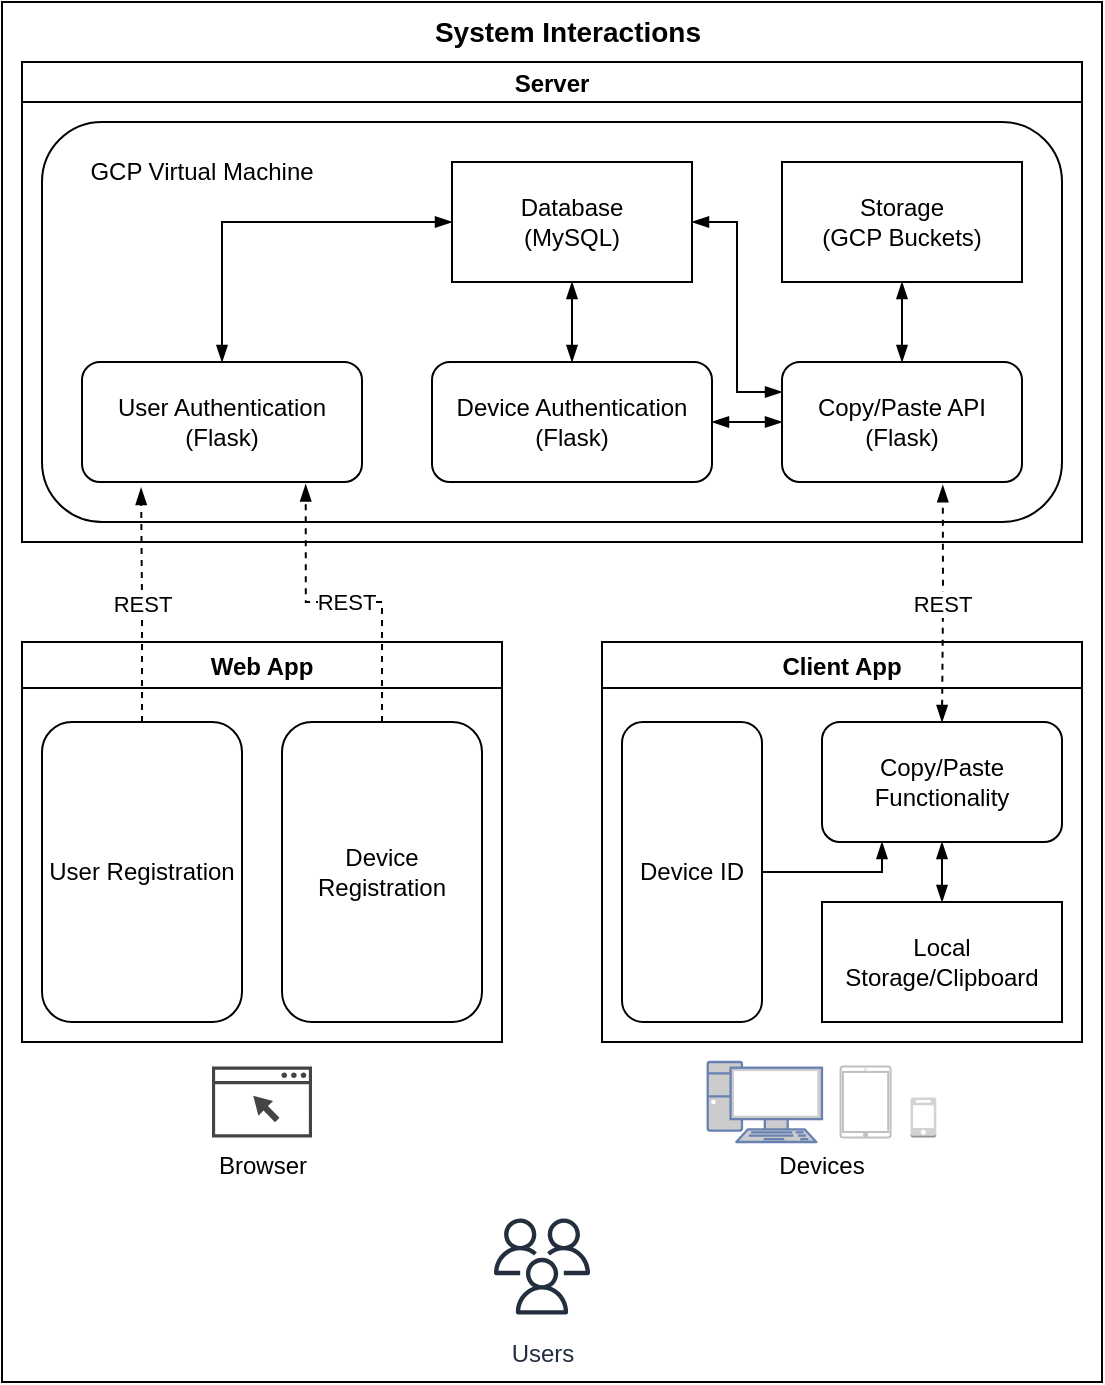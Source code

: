<mxfile version="20.3.0" type="device" pages="2"><diagram id="haRQPYMuVqaRLRXe1jqg" name="Architecture Diagram"><mxGraphModel dx="1038" dy="649" grid="1" gridSize="10" guides="1" tooltips="1" connect="1" arrows="1" fold="1" page="1" pageScale="1" pageWidth="850" pageHeight="1100" math="0" shadow="0"><root><mxCell id="0"/><mxCell id="1" parent="0"/><mxCell id="UzkDeyBwa0D2U-X7YW2s-1" value="Server" style="swimlane;startSize=20;" vertex="1" parent="1"><mxGeometry x="50" y="80" width="530" height="240" as="geometry"><mxRectangle x="40" y="40" width="80" height="30" as="alternateBounds"/></mxGeometry></mxCell><mxCell id="UzkDeyBwa0D2U-X7YW2s-2" value="" style="rounded=1;whiteSpace=wrap;html=1;" vertex="1" parent="UzkDeyBwa0D2U-X7YW2s-1"><mxGeometry x="10" y="30" width="510" height="200" as="geometry"/></mxCell><mxCell id="UzkDeyBwa0D2U-X7YW2s-3" style="edgeStyle=orthogonalEdgeStyle;rounded=0;orthogonalLoop=1;jettySize=auto;html=1;exitX=0.5;exitY=0;exitDx=0;exitDy=0;entryX=0;entryY=0.5;entryDx=0;entryDy=0;startArrow=blockThin;startFill=1;endArrow=blockThin;endFill=1;" edge="1" parent="UzkDeyBwa0D2U-X7YW2s-1" source="UzkDeyBwa0D2U-X7YW2s-4" target="UzkDeyBwa0D2U-X7YW2s-12"><mxGeometry relative="1" as="geometry"><Array as="points"><mxPoint x="100" y="80"/></Array></mxGeometry></mxCell><mxCell id="UzkDeyBwa0D2U-X7YW2s-4" value="User Authentication&lt;br&gt;(Flask)" style="rounded=1;whiteSpace=wrap;html=1;" vertex="1" parent="UzkDeyBwa0D2U-X7YW2s-1"><mxGeometry x="30" y="150" width="140" height="60" as="geometry"/></mxCell><mxCell id="UzkDeyBwa0D2U-X7YW2s-5" style="edgeStyle=orthogonalEdgeStyle;rounded=0;orthogonalLoop=1;jettySize=auto;html=1;exitX=0.5;exitY=0;exitDx=0;exitDy=0;entryX=0.5;entryY=1;entryDx=0;entryDy=0;startArrow=blockThin;startFill=1;endArrow=blockThin;endFill=1;" edge="1" parent="UzkDeyBwa0D2U-X7YW2s-1" source="UzkDeyBwa0D2U-X7YW2s-6" target="UzkDeyBwa0D2U-X7YW2s-12"><mxGeometry relative="1" as="geometry"/></mxCell><mxCell id="UzkDeyBwa0D2U-X7YW2s-6" value="Device Authentication&lt;br&gt;(Flask)" style="rounded=1;whiteSpace=wrap;html=1;" vertex="1" parent="UzkDeyBwa0D2U-X7YW2s-1"><mxGeometry x="205" y="150" width="140" height="60" as="geometry"/></mxCell><mxCell id="UzkDeyBwa0D2U-X7YW2s-7" style="edgeStyle=orthogonalEdgeStyle;rounded=0;orthogonalLoop=1;jettySize=auto;html=1;exitX=0.5;exitY=0;exitDx=0;exitDy=0;entryX=0.5;entryY=1;entryDx=0;entryDy=0;startArrow=blockThin;startFill=1;endArrow=blockThin;endFill=1;" edge="1" parent="UzkDeyBwa0D2U-X7YW2s-1" source="UzkDeyBwa0D2U-X7YW2s-10" target="UzkDeyBwa0D2U-X7YW2s-11"><mxGeometry relative="1" as="geometry"/></mxCell><mxCell id="UzkDeyBwa0D2U-X7YW2s-8" style="edgeStyle=orthogonalEdgeStyle;rounded=0;orthogonalLoop=1;jettySize=auto;html=1;exitX=0;exitY=0.25;exitDx=0;exitDy=0;entryX=1;entryY=0.5;entryDx=0;entryDy=0;startArrow=blockThin;startFill=1;endArrow=blockThin;endFill=1;" edge="1" parent="UzkDeyBwa0D2U-X7YW2s-1" source="UzkDeyBwa0D2U-X7YW2s-10" target="UzkDeyBwa0D2U-X7YW2s-12"><mxGeometry relative="1" as="geometry"/></mxCell><mxCell id="UzkDeyBwa0D2U-X7YW2s-9" style="edgeStyle=orthogonalEdgeStyle;rounded=0;orthogonalLoop=1;jettySize=auto;html=1;exitX=0;exitY=0.5;exitDx=0;exitDy=0;entryX=1;entryY=0.5;entryDx=0;entryDy=0;startArrow=blockThin;startFill=1;endArrow=blockThin;endFill=1;" edge="1" parent="UzkDeyBwa0D2U-X7YW2s-1" source="UzkDeyBwa0D2U-X7YW2s-10" target="UzkDeyBwa0D2U-X7YW2s-6"><mxGeometry relative="1" as="geometry"/></mxCell><mxCell id="UzkDeyBwa0D2U-X7YW2s-10" value="Copy/Paste API&lt;br&gt;(Flask)" style="rounded=1;whiteSpace=wrap;html=1;" vertex="1" parent="UzkDeyBwa0D2U-X7YW2s-1"><mxGeometry x="380" y="150" width="120" height="60" as="geometry"/></mxCell><mxCell id="UzkDeyBwa0D2U-X7YW2s-11" value="Storage&lt;br&gt;(GCP Buckets)" style="rounded=0;whiteSpace=wrap;html=1;" vertex="1" parent="UzkDeyBwa0D2U-X7YW2s-1"><mxGeometry x="380" y="50" width="120" height="60" as="geometry"/></mxCell><mxCell id="UzkDeyBwa0D2U-X7YW2s-12" value="Database&lt;br&gt;(MySQL)" style="rounded=0;whiteSpace=wrap;html=1;" vertex="1" parent="UzkDeyBwa0D2U-X7YW2s-1"><mxGeometry x="215" y="50" width="120" height="60" as="geometry"/></mxCell><mxCell id="UzkDeyBwa0D2U-X7YW2s-13" value="GCP Virtual Machine" style="text;html=1;strokeColor=none;fillColor=none;align=center;verticalAlign=middle;whiteSpace=wrap;rounded=0;" vertex="1" parent="UzkDeyBwa0D2U-X7YW2s-1"><mxGeometry x="20" y="40" width="140" height="30" as="geometry"/></mxCell><mxCell id="UzkDeyBwa0D2U-X7YW2s-14" value="Web App" style="swimlane;" vertex="1" parent="1"><mxGeometry x="50" y="370" width="240" height="200" as="geometry"/></mxCell><mxCell id="UzkDeyBwa0D2U-X7YW2s-15" value="User Registration" style="rounded=1;whiteSpace=wrap;html=1;" vertex="1" parent="UzkDeyBwa0D2U-X7YW2s-14"><mxGeometry x="10" y="40" width="100" height="150" as="geometry"/></mxCell><mxCell id="UzkDeyBwa0D2U-X7YW2s-16" value="Device Registration" style="rounded=1;whiteSpace=wrap;html=1;" vertex="1" parent="UzkDeyBwa0D2U-X7YW2s-14"><mxGeometry x="130" y="40" width="100" height="150" as="geometry"/></mxCell><mxCell id="UzkDeyBwa0D2U-X7YW2s-17" value="Client App" style="swimlane;" vertex="1" parent="1"><mxGeometry x="340" y="370" width="240" height="200" as="geometry"/></mxCell><mxCell id="UzkDeyBwa0D2U-X7YW2s-18" value="Local Storage/Clipboard" style="rounded=0;whiteSpace=wrap;html=1;" vertex="1" parent="UzkDeyBwa0D2U-X7YW2s-17"><mxGeometry x="110" y="130" width="120" height="60" as="geometry"/></mxCell><mxCell id="UzkDeyBwa0D2U-X7YW2s-19" style="edgeStyle=orthogonalEdgeStyle;rounded=0;orthogonalLoop=1;jettySize=auto;html=1;exitX=0.5;exitY=1;exitDx=0;exitDy=0;entryX=0.5;entryY=0;entryDx=0;entryDy=0;startArrow=blockThin;startFill=1;endArrow=blockThin;endFill=1;" edge="1" parent="UzkDeyBwa0D2U-X7YW2s-17" source="UzkDeyBwa0D2U-X7YW2s-21" target="UzkDeyBwa0D2U-X7YW2s-18"><mxGeometry relative="1" as="geometry"/></mxCell><mxCell id="UzkDeyBwa0D2U-X7YW2s-20" style="edgeStyle=orthogonalEdgeStyle;rounded=0;orthogonalLoop=1;jettySize=auto;html=1;exitX=1;exitY=0.5;exitDx=0;exitDy=0;entryX=0.25;entryY=1;entryDx=0;entryDy=0;startArrow=none;startFill=0;endArrow=blockThin;endFill=1;" edge="1" parent="UzkDeyBwa0D2U-X7YW2s-17" source="UzkDeyBwa0D2U-X7YW2s-22" target="UzkDeyBwa0D2U-X7YW2s-21"><mxGeometry relative="1" as="geometry"><Array as="points"><mxPoint x="140" y="115"/></Array></mxGeometry></mxCell><mxCell id="UzkDeyBwa0D2U-X7YW2s-21" value="Copy/Paste&lt;br&gt;Functionality" style="rounded=1;whiteSpace=wrap;html=1;" vertex="1" parent="UzkDeyBwa0D2U-X7YW2s-17"><mxGeometry x="110" y="40" width="120" height="60" as="geometry"/></mxCell><mxCell id="UzkDeyBwa0D2U-X7YW2s-22" value="Device ID" style="rounded=1;whiteSpace=wrap;html=1;" vertex="1" parent="UzkDeyBwa0D2U-X7YW2s-17"><mxGeometry x="10" y="40" width="70" height="150" as="geometry"/></mxCell><mxCell id="UzkDeyBwa0D2U-X7YW2s-23" value="REST" style="edgeStyle=orthogonalEdgeStyle;rounded=0;orthogonalLoop=1;jettySize=auto;html=1;exitX=0.5;exitY=0;exitDx=0;exitDy=0;entryX=0.211;entryY=1.05;entryDx=0;entryDy=0;entryPerimeter=0;startArrow=none;startFill=0;endArrow=blockThin;endFill=1;dashed=1;" edge="1" parent="1" source="UzkDeyBwa0D2U-X7YW2s-15" target="UzkDeyBwa0D2U-X7YW2s-4"><mxGeometry relative="1" as="geometry"/></mxCell><mxCell id="UzkDeyBwa0D2U-X7YW2s-24" value="REST" style="edgeStyle=orthogonalEdgeStyle;rounded=0;orthogonalLoop=1;jettySize=auto;html=1;exitX=0.5;exitY=0;exitDx=0;exitDy=0;entryX=0.799;entryY=1.021;entryDx=0;entryDy=0;startArrow=none;startFill=0;endArrow=blockThin;endFill=1;entryPerimeter=0;dashed=1;" edge="1" parent="1" source="UzkDeyBwa0D2U-X7YW2s-16" target="UzkDeyBwa0D2U-X7YW2s-4"><mxGeometry relative="1" as="geometry"/></mxCell><mxCell id="UzkDeyBwa0D2U-X7YW2s-25" value="REST" style="edgeStyle=orthogonalEdgeStyle;rounded=0;orthogonalLoop=1;jettySize=auto;html=1;startArrow=blockThin;startFill=1;endArrow=blockThin;endFill=1;dashed=1;entryX=0.67;entryY=1.027;entryDx=0;entryDy=0;entryPerimeter=0;" edge="1" parent="1" target="UzkDeyBwa0D2U-X7YW2s-10"><mxGeometry relative="1" as="geometry"><mxPoint x="510" y="410" as="sourcePoint"/></mxGeometry></mxCell><mxCell id="UzkDeyBwa0D2U-X7YW2s-26" value="Browser" style="sketch=0;pointerEvents=1;shadow=0;dashed=0;html=1;strokeColor=none;fillColor=#434445;aspect=fixed;labelPosition=center;verticalLabelPosition=bottom;verticalAlign=top;align=center;outlineConnect=0;shape=mxgraph.vvd.web_browser;" vertex="1" parent="1"><mxGeometry x="145" y="582.25" width="50" height="35.5" as="geometry"/></mxCell><mxCell id="UzkDeyBwa0D2U-X7YW2s-27" value="" style="fontColor=#0066CC;verticalAlign=top;verticalLabelPosition=bottom;labelPosition=center;align=center;html=1;outlineConnect=0;fillColor=#CCCCCC;strokeColor=#6881B3;gradientColor=none;gradientDirection=north;strokeWidth=2;shape=mxgraph.networks.pc;" vertex="1" parent="1"><mxGeometry x="392.85" y="580" width="57.14" height="40" as="geometry"/></mxCell><mxCell id="UzkDeyBwa0D2U-X7YW2s-28" value="" style="outlineConnect=0;dashed=0;verticalLabelPosition=bottom;verticalAlign=top;align=center;html=1;shape=mxgraph.aws3.mobile_client;fillColor=#D2D3D3;gradientColor=none;" vertex="1" parent="1"><mxGeometry x="494.28" y="597.75" width="12.86" height="20" as="geometry"/></mxCell><mxCell id="UzkDeyBwa0D2U-X7YW2s-29" value="" style="html=1;verticalLabelPosition=bottom;labelBackgroundColor=#ffffff;verticalAlign=top;shadow=0;dashed=0;strokeWidth=1;shape=mxgraph.ios7.misc.ipad10inch;strokeColor=#c0c0c0;" vertex="1" parent="1"><mxGeometry x="459.28" y="582.25" width="25" height="35.5" as="geometry"/></mxCell><mxCell id="UzkDeyBwa0D2U-X7YW2s-30" value="Devices" style="text;html=1;strokeColor=none;fillColor=none;align=center;verticalAlign=middle;whiteSpace=wrap;rounded=0;" vertex="1" parent="1"><mxGeometry x="420" y="617.25" width="60" height="30" as="geometry"/></mxCell><mxCell id="UzkDeyBwa0D2U-X7YW2s-31" value="Users" style="sketch=0;outlineConnect=0;fontColor=#232F3E;gradientColor=none;strokeColor=#232F3E;fillColor=#ffffff;dashed=0;verticalLabelPosition=bottom;verticalAlign=top;align=center;html=1;fontSize=12;fontStyle=0;aspect=fixed;shape=mxgraph.aws4.resourceIcon;resIcon=mxgraph.aws4.users;" vertex="1" parent="1"><mxGeometry x="280" y="652.25" width="60" height="60" as="geometry"/></mxCell><mxCell id="UzkDeyBwa0D2U-X7YW2s-32" value="" style="rounded=0;whiteSpace=wrap;html=1;fontSize=14;fillColor=none;" vertex="1" parent="1"><mxGeometry x="40" y="50" width="550" height="690" as="geometry"/></mxCell><mxCell id="UzkDeyBwa0D2U-X7YW2s-33" value="System Interactions" style="text;html=1;strokeColor=none;fillColor=none;align=center;verticalAlign=middle;whiteSpace=wrap;rounded=0;fontStyle=1;fontSize=14;" vertex="1" parent="1"><mxGeometry x="252.85" y="50" width="140" height="30" as="geometry"/></mxCell></root></mxGraphModel></diagram><diagram id="m7l6bahEneY2s7-a5G9H" name="Database Schema"><mxGraphModel dx="1038" dy="649" grid="1" gridSize="10" guides="1" tooltips="1" connect="1" arrows="1" fold="1" page="1" pageScale="1" pageWidth="850" pageHeight="1100" math="0" shadow="0"><root><mxCell id="0"/><mxCell id="1" parent="0"/><mxCell id="rjfphQKA72taAa9ASIIA-1" value="" style="rounded=0;whiteSpace=wrap;html=1;fontSize=14;fillColor=none;" vertex="1" parent="1"><mxGeometry x="40" y="40" width="600" height="327.75" as="geometry"/></mxCell><mxCell id="rjfphQKA72taAa9ASIIA-2" value="Users" style="shape=table;startSize=30;container=1;collapsible=1;childLayout=tableLayout;fixedRows=1;rowLines=0;fontStyle=1;align=center;resizeLast=1;" vertex="1" parent="1"><mxGeometry x="50" y="77.75" width="250" height="120" as="geometry"/></mxCell><mxCell id="rjfphQKA72taAa9ASIIA-3" value="" style="shape=partialRectangle;collapsible=0;dropTarget=0;pointerEvents=0;fillColor=none;points=[[0,0.5],[1,0.5]];portConstraint=eastwest;top=0;left=0;right=0;bottom=1;" vertex="1" parent="rjfphQKA72taAa9ASIIA-2"><mxGeometry y="30" width="250" height="30" as="geometry"/></mxCell><mxCell id="rjfphQKA72taAa9ASIIA-4" value="PK" style="shape=partialRectangle;overflow=hidden;connectable=0;fillColor=none;top=0;left=0;bottom=0;right=0;fontStyle=1;" vertex="1" parent="rjfphQKA72taAa9ASIIA-3"><mxGeometry width="30" height="30" as="geometry"><mxRectangle width="30" height="30" as="alternateBounds"/></mxGeometry></mxCell><mxCell id="rjfphQKA72taAa9ASIIA-5" value="User ID (int)" style="shape=partialRectangle;overflow=hidden;connectable=0;fillColor=none;top=0;left=0;bottom=0;right=0;align=left;spacingLeft=6;fontStyle=5;" vertex="1" parent="rjfphQKA72taAa9ASIIA-3"><mxGeometry x="30" width="220" height="30" as="geometry"><mxRectangle width="220" height="30" as="alternateBounds"/></mxGeometry></mxCell><mxCell id="rjfphQKA72taAa9ASIIA-6" value="" style="shape=partialRectangle;collapsible=0;dropTarget=0;pointerEvents=0;fillColor=none;points=[[0,0.5],[1,0.5]];portConstraint=eastwest;top=0;left=0;right=0;bottom=0;" vertex="1" parent="rjfphQKA72taAa9ASIIA-2"><mxGeometry y="60" width="250" height="30" as="geometry"/></mxCell><mxCell id="rjfphQKA72taAa9ASIIA-7" value="" style="shape=partialRectangle;overflow=hidden;connectable=0;fillColor=none;top=0;left=0;bottom=0;right=0;" vertex="1" parent="rjfphQKA72taAa9ASIIA-6"><mxGeometry width="30" height="30" as="geometry"><mxRectangle width="30" height="30" as="alternateBounds"/></mxGeometry></mxCell><mxCell id="rjfphQKA72taAa9ASIIA-8" value="Name (str)" style="shape=partialRectangle;overflow=hidden;connectable=0;fillColor=none;top=0;left=0;bottom=0;right=0;align=left;spacingLeft=6;" vertex="1" parent="rjfphQKA72taAa9ASIIA-6"><mxGeometry x="30" width="220" height="30" as="geometry"><mxRectangle width="220" height="30" as="alternateBounds"/></mxGeometry></mxCell><mxCell id="rjfphQKA72taAa9ASIIA-9" value="" style="shape=partialRectangle;collapsible=0;dropTarget=0;pointerEvents=0;fillColor=none;points=[[0,0.5],[1,0.5]];portConstraint=eastwest;top=0;left=0;right=0;bottom=0;" vertex="1" parent="rjfphQKA72taAa9ASIIA-2"><mxGeometry y="90" width="250" height="30" as="geometry"/></mxCell><mxCell id="rjfphQKA72taAa9ASIIA-10" value="" style="shape=partialRectangle;overflow=hidden;connectable=0;fillColor=none;top=0;left=0;bottom=0;right=0;" vertex="1" parent="rjfphQKA72taAa9ASIIA-9"><mxGeometry width="30" height="30" as="geometry"><mxRectangle width="30" height="30" as="alternateBounds"/></mxGeometry></mxCell><mxCell id="rjfphQKA72taAa9ASIIA-11" value="Email (str)" style="shape=partialRectangle;overflow=hidden;connectable=0;fillColor=none;top=0;left=0;bottom=0;right=0;align=left;spacingLeft=6;" vertex="1" parent="rjfphQKA72taAa9ASIIA-9"><mxGeometry x="30" width="220" height="30" as="geometry"><mxRectangle width="220" height="30" as="alternateBounds"/></mxGeometry></mxCell><mxCell id="rjfphQKA72taAa9ASIIA-12" value="Devices" style="shape=table;startSize=30;container=1;collapsible=1;childLayout=tableLayout;fixedRows=1;rowLines=0;fontStyle=1;align=center;resizeLast=1;" vertex="1" parent="1"><mxGeometry x="70" y="237.75" width="250" height="120" as="geometry"/></mxCell><mxCell id="rjfphQKA72taAa9ASIIA-13" value="" style="shape=partialRectangle;collapsible=0;dropTarget=0;pointerEvents=0;fillColor=none;points=[[0,0.5],[1,0.5]];portConstraint=eastwest;top=0;left=0;right=0;bottom=1;" vertex="1" parent="rjfphQKA72taAa9ASIIA-12"><mxGeometry y="30" width="250" height="30" as="geometry"/></mxCell><mxCell id="rjfphQKA72taAa9ASIIA-14" value="PK" style="shape=partialRectangle;overflow=hidden;connectable=0;fillColor=none;top=0;left=0;bottom=0;right=0;fontStyle=1;" vertex="1" parent="rjfphQKA72taAa9ASIIA-13"><mxGeometry width="30" height="30" as="geometry"><mxRectangle width="30" height="30" as="alternateBounds"/></mxGeometry></mxCell><mxCell id="rjfphQKA72taAa9ASIIA-15" value="Device ID (int)" style="shape=partialRectangle;overflow=hidden;connectable=0;fillColor=none;top=0;left=0;bottom=0;right=0;align=left;spacingLeft=6;fontStyle=5;" vertex="1" parent="rjfphQKA72taAa9ASIIA-13"><mxGeometry x="30" width="220" height="30" as="geometry"><mxRectangle width="220" height="30" as="alternateBounds"/></mxGeometry></mxCell><mxCell id="rjfphQKA72taAa9ASIIA-16" value="" style="shape=partialRectangle;collapsible=0;dropTarget=0;pointerEvents=0;fillColor=none;points=[[0,0.5],[1,0.5]];portConstraint=eastwest;top=0;left=0;right=0;bottom=0;" vertex="1" parent="rjfphQKA72taAa9ASIIA-12"><mxGeometry y="60" width="250" height="30" as="geometry"/></mxCell><mxCell id="rjfphQKA72taAa9ASIIA-17" value="FK" style="shape=partialRectangle;overflow=hidden;connectable=0;fillColor=none;top=0;left=0;bottom=0;right=0;" vertex="1" parent="rjfphQKA72taAa9ASIIA-16"><mxGeometry width="30" height="30" as="geometry"><mxRectangle width="30" height="30" as="alternateBounds"/></mxGeometry></mxCell><mxCell id="rjfphQKA72taAa9ASIIA-18" value="User ID (int)" style="shape=partialRectangle;overflow=hidden;connectable=0;fillColor=none;top=0;left=0;bottom=0;right=0;align=left;spacingLeft=6;" vertex="1" parent="rjfphQKA72taAa9ASIIA-16"><mxGeometry x="30" width="220" height="30" as="geometry"><mxRectangle width="220" height="30" as="alternateBounds"/></mxGeometry></mxCell><mxCell id="rjfphQKA72taAa9ASIIA-19" value="" style="shape=partialRectangle;collapsible=0;dropTarget=0;pointerEvents=0;fillColor=none;points=[[0,0.5],[1,0.5]];portConstraint=eastwest;top=0;left=0;right=0;bottom=0;" vertex="1" parent="rjfphQKA72taAa9ASIIA-12"><mxGeometry y="90" width="250" height="30" as="geometry"/></mxCell><mxCell id="rjfphQKA72taAa9ASIIA-20" value="" style="shape=partialRectangle;overflow=hidden;connectable=0;fillColor=none;top=0;left=0;bottom=0;right=0;" vertex="1" parent="rjfphQKA72taAa9ASIIA-19"><mxGeometry width="30" height="30" as="geometry"><mxRectangle width="30" height="30" as="alternateBounds"/></mxGeometry></mxCell><mxCell id="rjfphQKA72taAa9ASIIA-21" value="Device Name (str)" style="shape=partialRectangle;overflow=hidden;connectable=0;fillColor=none;top=0;left=0;bottom=0;right=0;align=left;spacingLeft=6;" vertex="1" parent="rjfphQKA72taAa9ASIIA-19"><mxGeometry x="30" width="220" height="30" as="geometry"><mxRectangle width="220" height="30" as="alternateBounds"/></mxGeometry></mxCell><mxCell id="rjfphQKA72taAa9ASIIA-22" value="Clipboard" style="shape=table;startSize=30;container=1;collapsible=1;childLayout=tableLayout;fixedRows=1;rowLines=0;fontStyle=1;align=center;resizeLast=1;" vertex="1" parent="1"><mxGeometry x="380" y="127.75" width="250" height="210" as="geometry"/></mxCell><mxCell id="rjfphQKA72taAa9ASIIA-23" value="" style="shape=partialRectangle;collapsible=0;dropTarget=0;pointerEvents=0;fillColor=none;points=[[0,0.5],[1,0.5]];portConstraint=eastwest;top=0;left=0;right=0;bottom=1;" vertex="1" parent="rjfphQKA72taAa9ASIIA-22"><mxGeometry y="30" width="250" height="30" as="geometry"/></mxCell><mxCell id="rjfphQKA72taAa9ASIIA-24" value="PK" style="shape=partialRectangle;overflow=hidden;connectable=0;fillColor=none;top=0;left=0;bottom=0;right=0;fontStyle=1;" vertex="1" parent="rjfphQKA72taAa9ASIIA-23"><mxGeometry width="30" height="30" as="geometry"><mxRectangle width="30" height="30" as="alternateBounds"/></mxGeometry></mxCell><mxCell id="rjfphQKA72taAa9ASIIA-25" value="Copy ID (int)" style="shape=partialRectangle;overflow=hidden;connectable=0;fillColor=none;top=0;left=0;bottom=0;right=0;align=left;spacingLeft=6;fontStyle=5;" vertex="1" parent="rjfphQKA72taAa9ASIIA-23"><mxGeometry x="30" width="220" height="30" as="geometry"><mxRectangle width="220" height="30" as="alternateBounds"/></mxGeometry></mxCell><mxCell id="rjfphQKA72taAa9ASIIA-26" value="" style="shape=partialRectangle;collapsible=0;dropTarget=0;pointerEvents=0;fillColor=none;points=[[0,0.5],[1,0.5]];portConstraint=eastwest;top=0;left=0;right=0;bottom=0;" vertex="1" parent="rjfphQKA72taAa9ASIIA-22"><mxGeometry y="60" width="250" height="30" as="geometry"/></mxCell><mxCell id="rjfphQKA72taAa9ASIIA-27" value="FK1" style="shape=partialRectangle;overflow=hidden;connectable=0;fillColor=none;top=0;left=0;bottom=0;right=0;" vertex="1" parent="rjfphQKA72taAa9ASIIA-26"><mxGeometry width="30" height="30" as="geometry"><mxRectangle width="30" height="30" as="alternateBounds"/></mxGeometry></mxCell><mxCell id="rjfphQKA72taAa9ASIIA-28" value="User ID (int)" style="shape=partialRectangle;overflow=hidden;connectable=0;fillColor=none;top=0;left=0;bottom=0;right=0;align=left;spacingLeft=6;" vertex="1" parent="rjfphQKA72taAa9ASIIA-26"><mxGeometry x="30" width="220" height="30" as="geometry"><mxRectangle width="220" height="30" as="alternateBounds"/></mxGeometry></mxCell><mxCell id="rjfphQKA72taAa9ASIIA-29" value="" style="shape=partialRectangle;collapsible=0;dropTarget=0;pointerEvents=0;fillColor=none;points=[[0,0.5],[1,0.5]];portConstraint=eastwest;top=0;left=0;right=0;bottom=0;" vertex="1" parent="rjfphQKA72taAa9ASIIA-22"><mxGeometry y="90" width="250" height="30" as="geometry"/></mxCell><mxCell id="rjfphQKA72taAa9ASIIA-30" value="FK2" style="shape=partialRectangle;overflow=hidden;connectable=0;fillColor=none;top=0;left=0;bottom=0;right=0;" vertex="1" parent="rjfphQKA72taAa9ASIIA-29"><mxGeometry width="30" height="30" as="geometry"><mxRectangle width="30" height="30" as="alternateBounds"/></mxGeometry></mxCell><mxCell id="rjfphQKA72taAa9ASIIA-31" value="Device ID (int)" style="shape=partialRectangle;overflow=hidden;connectable=0;fillColor=none;top=0;left=0;bottom=0;right=0;align=left;spacingLeft=6;" vertex="1" parent="rjfphQKA72taAa9ASIIA-29"><mxGeometry x="30" width="220" height="30" as="geometry"><mxRectangle width="220" height="30" as="alternateBounds"/></mxGeometry></mxCell><mxCell id="rjfphQKA72taAa9ASIIA-32" value="" style="shape=partialRectangle;collapsible=0;dropTarget=0;pointerEvents=0;fillColor=none;points=[[0,0.5],[1,0.5]];portConstraint=eastwest;top=0;left=0;right=0;bottom=0;" vertex="1" parent="rjfphQKA72taAa9ASIIA-22"><mxGeometry y="120" width="250" height="30" as="geometry"/></mxCell><mxCell id="rjfphQKA72taAa9ASIIA-33" value="" style="shape=partialRectangle;overflow=hidden;connectable=0;fillColor=none;top=0;left=0;bottom=0;right=0;" vertex="1" parent="rjfphQKA72taAa9ASIIA-32"><mxGeometry width="30" height="30" as="geometry"><mxRectangle width="30" height="30" as="alternateBounds"/></mxGeometry></mxCell><mxCell id="rjfphQKA72taAa9ASIIA-34" value="Data (str)" style="shape=partialRectangle;overflow=hidden;connectable=0;fillColor=none;top=0;left=0;bottom=0;right=0;align=left;spacingLeft=6;" vertex="1" parent="rjfphQKA72taAa9ASIIA-32"><mxGeometry x="30" width="220" height="30" as="geometry"><mxRectangle width="220" height="30" as="alternateBounds"/></mxGeometry></mxCell><mxCell id="rjfphQKA72taAa9ASIIA-35" value="" style="shape=partialRectangle;collapsible=0;dropTarget=0;pointerEvents=0;fillColor=none;points=[[0,0.5],[1,0.5]];portConstraint=eastwest;top=0;left=0;right=0;bottom=0;" vertex="1" parent="rjfphQKA72taAa9ASIIA-22"><mxGeometry y="150" width="250" height="30" as="geometry"/></mxCell><mxCell id="rjfphQKA72taAa9ASIIA-36" value="" style="shape=partialRectangle;overflow=hidden;connectable=0;fillColor=none;top=0;left=0;bottom=0;right=0;" vertex="1" parent="rjfphQKA72taAa9ASIIA-35"><mxGeometry width="30" height="30" as="geometry"><mxRectangle width="30" height="30" as="alternateBounds"/></mxGeometry></mxCell><mxCell id="rjfphQKA72taAa9ASIIA-37" value="Timestamp (time)" style="shape=partialRectangle;overflow=hidden;connectable=0;fillColor=none;top=0;left=0;bottom=0;right=0;align=left;spacingLeft=6;" vertex="1" parent="rjfphQKA72taAa9ASIIA-35"><mxGeometry x="30" width="220" height="30" as="geometry"><mxRectangle width="220" height="30" as="alternateBounds"/></mxGeometry></mxCell><mxCell id="rjfphQKA72taAa9ASIIA-38" value="" style="shape=partialRectangle;collapsible=0;dropTarget=0;pointerEvents=0;fillColor=none;points=[[0,0.5],[1,0.5]];portConstraint=eastwest;top=0;left=0;right=0;bottom=0;" vertex="1" parent="rjfphQKA72taAa9ASIIA-22"><mxGeometry y="180" width="250" height="30" as="geometry"/></mxCell><mxCell id="rjfphQKA72taAa9ASIIA-39" value="" style="shape=partialRectangle;overflow=hidden;connectable=0;fillColor=none;top=0;left=0;bottom=0;right=0;" vertex="1" parent="rjfphQKA72taAa9ASIIA-38"><mxGeometry width="30" height="30" as="geometry"><mxRectangle width="30" height="30" as="alternateBounds"/></mxGeometry></mxCell><mxCell id="rjfphQKA72taAa9ASIIA-40" value="Is file? (bool)" style="shape=partialRectangle;overflow=hidden;connectable=0;fillColor=none;top=0;left=0;bottom=0;right=0;align=left;spacingLeft=6;" vertex="1" parent="rjfphQKA72taAa9ASIIA-38"><mxGeometry x="30" width="220" height="30" as="geometry"><mxRectangle width="220" height="30" as="alternateBounds"/></mxGeometry></mxCell><mxCell id="rjfphQKA72taAa9ASIIA-41" style="edgeStyle=orthogonalEdgeStyle;rounded=0;orthogonalLoop=1;jettySize=auto;html=1;exitX=1;exitY=0.5;exitDx=0;exitDy=0;entryX=0;entryY=0.5;entryDx=0;entryDy=0;dashed=1;" edge="1" parent="1" source="rjfphQKA72taAa9ASIIA-3" target="rjfphQKA72taAa9ASIIA-26"><mxGeometry relative="1" as="geometry"/></mxCell><mxCell id="rjfphQKA72taAa9ASIIA-42" style="edgeStyle=orthogonalEdgeStyle;rounded=0;orthogonalLoop=1;jettySize=auto;html=1;exitX=1;exitY=0.5;exitDx=0;exitDy=0;entryX=0;entryY=0.5;entryDx=0;entryDy=0;dashed=1;" edge="1" parent="1" source="rjfphQKA72taAa9ASIIA-3" target="rjfphQKA72taAa9ASIIA-16"><mxGeometry relative="1" as="geometry"/></mxCell><mxCell id="rjfphQKA72taAa9ASIIA-43" style="edgeStyle=orthogonalEdgeStyle;rounded=0;orthogonalLoop=1;jettySize=auto;html=1;exitX=1;exitY=0.5;exitDx=0;exitDy=0;entryX=0;entryY=0.5;entryDx=0;entryDy=0;dashed=1;" edge="1" parent="1" source="rjfphQKA72taAa9ASIIA-13" target="rjfphQKA72taAa9ASIIA-29"><mxGeometry relative="1" as="geometry"/></mxCell><mxCell id="rjfphQKA72taAa9ASIIA-44" value="Database Schema" style="text;html=1;strokeColor=none;fillColor=none;align=center;verticalAlign=middle;whiteSpace=wrap;rounded=0;fontStyle=1;fontSize=14;" vertex="1" parent="1"><mxGeometry x="270" y="40" width="140" height="30" as="geometry"/></mxCell></root></mxGraphModel></diagram></mxfile>